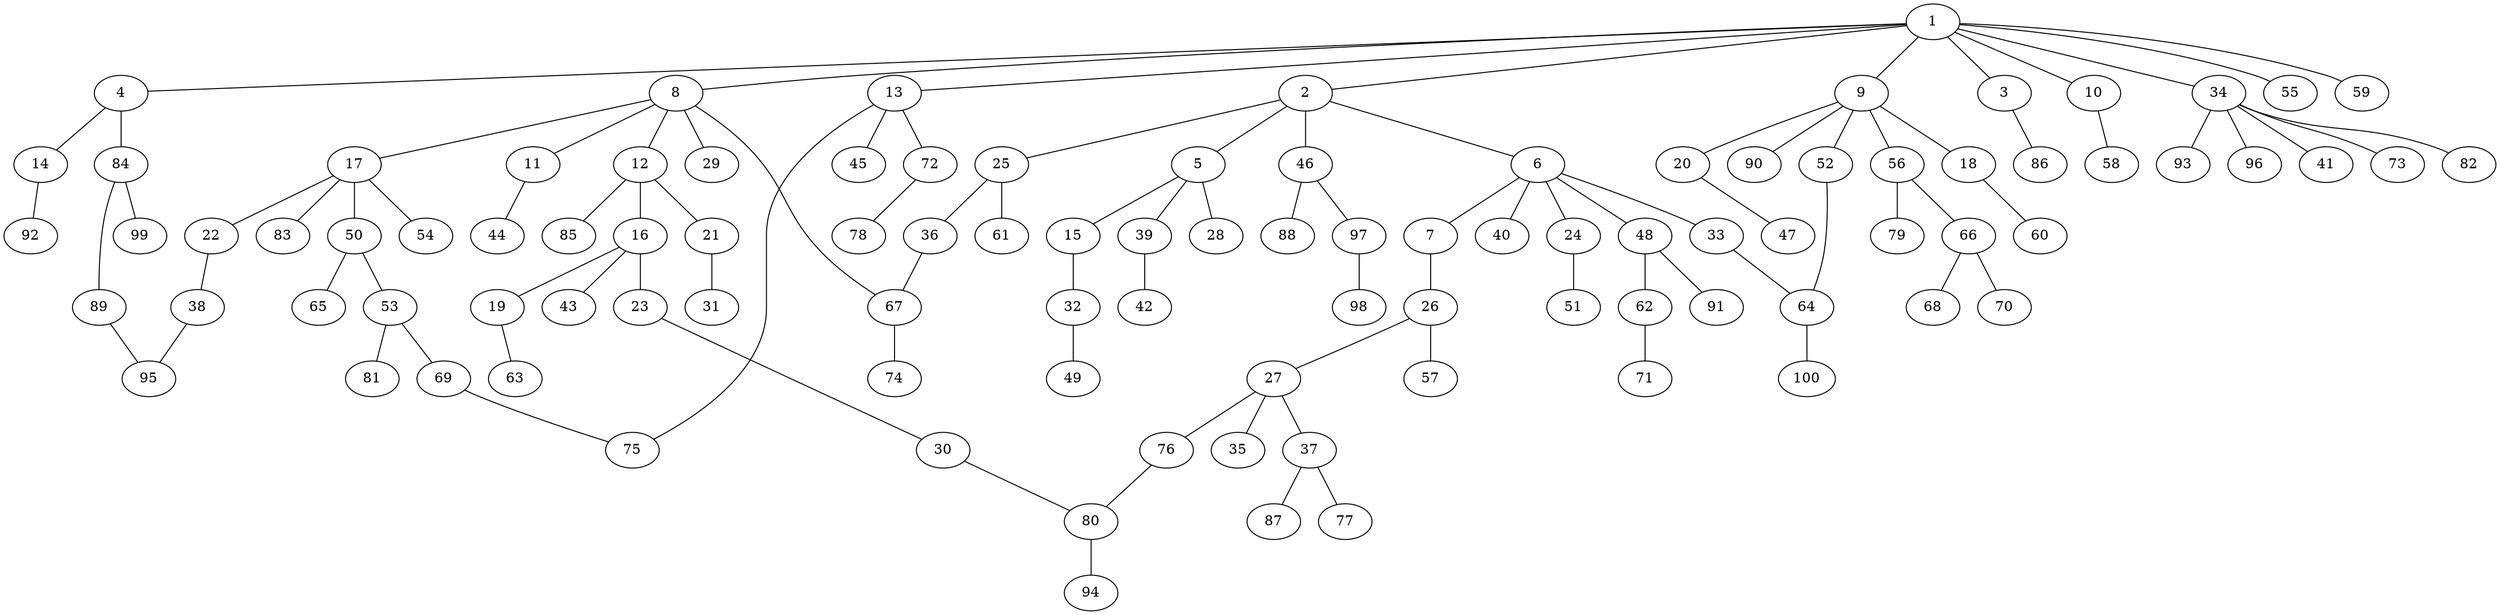 graph graphname {1--2
1--3
1--4
1--8
1--9
1--10
1--13
1--34
1--55
1--59
2--5
2--6
2--25
2--46
3--86
4--14
4--84
5--15
5--28
5--39
6--7
6--24
6--33
6--40
6--48
7--26
8--11
8--12
8--17
8--29
8--67
9--18
9--20
9--52
9--56
9--90
10--58
11--44
12--16
12--21
12--85
13--45
13--72
13--75
14--92
15--32
16--19
16--23
16--43
17--22
17--50
17--54
17--83
18--60
19--63
20--47
21--31
22--38
23--30
24--51
25--36
25--61
26--27
26--57
27--35
27--37
27--76
30--80
32--49
33--64
34--41
34--73
34--82
34--93
34--96
36--67
37--77
37--87
38--95
39--42
46--88
46--97
48--62
48--91
50--53
50--65
52--64
53--69
53--81
56--66
56--79
62--71
64--100
66--68
66--70
67--74
69--75
72--78
76--80
80--94
84--89
84--99
89--95
97--98
}
